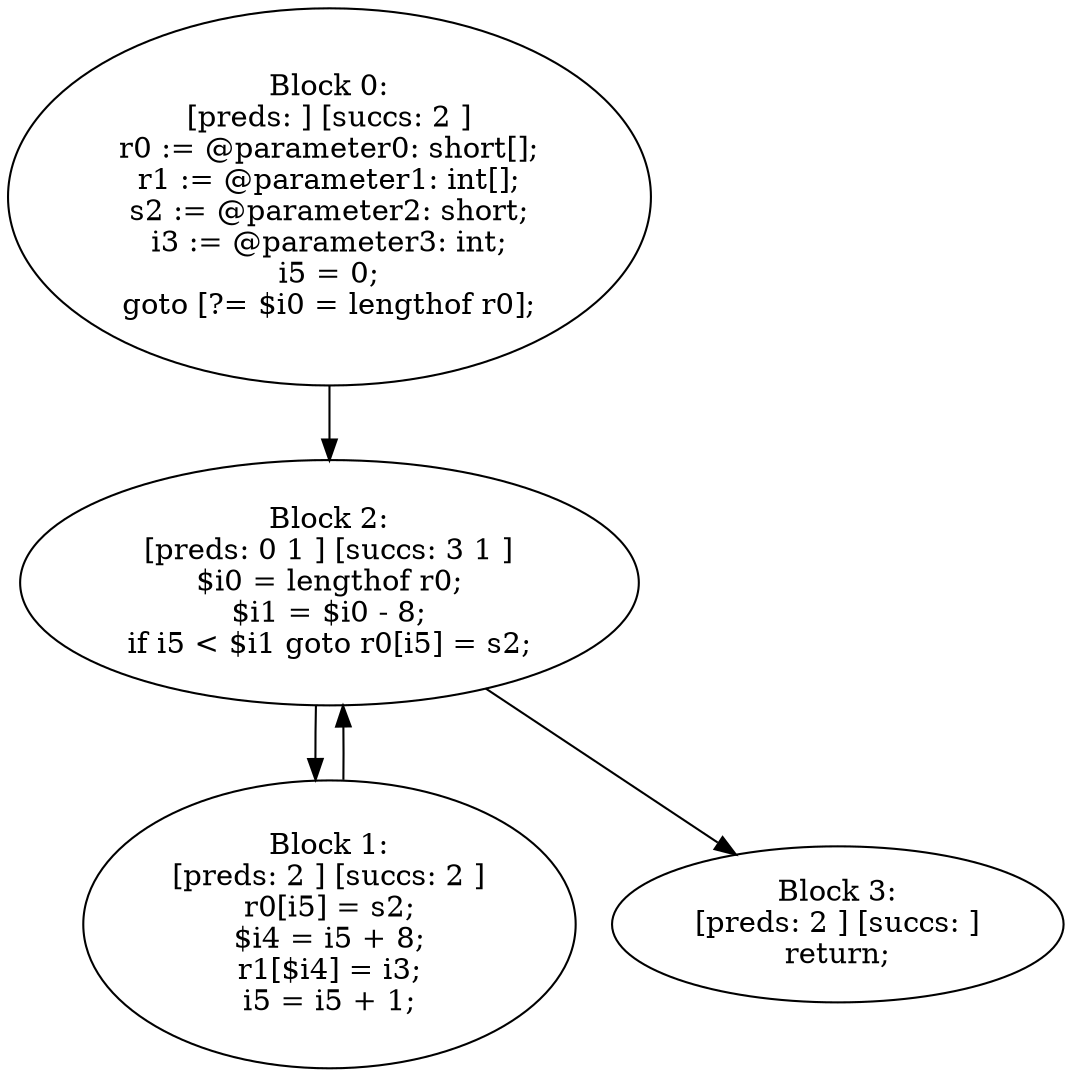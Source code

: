 digraph "unitGraph" {
    "Block 0:
[preds: ] [succs: 2 ]
r0 := @parameter0: short[];
r1 := @parameter1: int[];
s2 := @parameter2: short;
i3 := @parameter3: int;
i5 = 0;
goto [?= $i0 = lengthof r0];
"
    "Block 1:
[preds: 2 ] [succs: 2 ]
r0[i5] = s2;
$i4 = i5 + 8;
r1[$i4] = i3;
i5 = i5 + 1;
"
    "Block 2:
[preds: 0 1 ] [succs: 3 1 ]
$i0 = lengthof r0;
$i1 = $i0 - 8;
if i5 < $i1 goto r0[i5] = s2;
"
    "Block 3:
[preds: 2 ] [succs: ]
return;
"
    "Block 0:
[preds: ] [succs: 2 ]
r0 := @parameter0: short[];
r1 := @parameter1: int[];
s2 := @parameter2: short;
i3 := @parameter3: int;
i5 = 0;
goto [?= $i0 = lengthof r0];
"->"Block 2:
[preds: 0 1 ] [succs: 3 1 ]
$i0 = lengthof r0;
$i1 = $i0 - 8;
if i5 < $i1 goto r0[i5] = s2;
";
    "Block 1:
[preds: 2 ] [succs: 2 ]
r0[i5] = s2;
$i4 = i5 + 8;
r1[$i4] = i3;
i5 = i5 + 1;
"->"Block 2:
[preds: 0 1 ] [succs: 3 1 ]
$i0 = lengthof r0;
$i1 = $i0 - 8;
if i5 < $i1 goto r0[i5] = s2;
";
    "Block 2:
[preds: 0 1 ] [succs: 3 1 ]
$i0 = lengthof r0;
$i1 = $i0 - 8;
if i5 < $i1 goto r0[i5] = s2;
"->"Block 3:
[preds: 2 ] [succs: ]
return;
";
    "Block 2:
[preds: 0 1 ] [succs: 3 1 ]
$i0 = lengthof r0;
$i1 = $i0 - 8;
if i5 < $i1 goto r0[i5] = s2;
"->"Block 1:
[preds: 2 ] [succs: 2 ]
r0[i5] = s2;
$i4 = i5 + 8;
r1[$i4] = i3;
i5 = i5 + 1;
";
}
